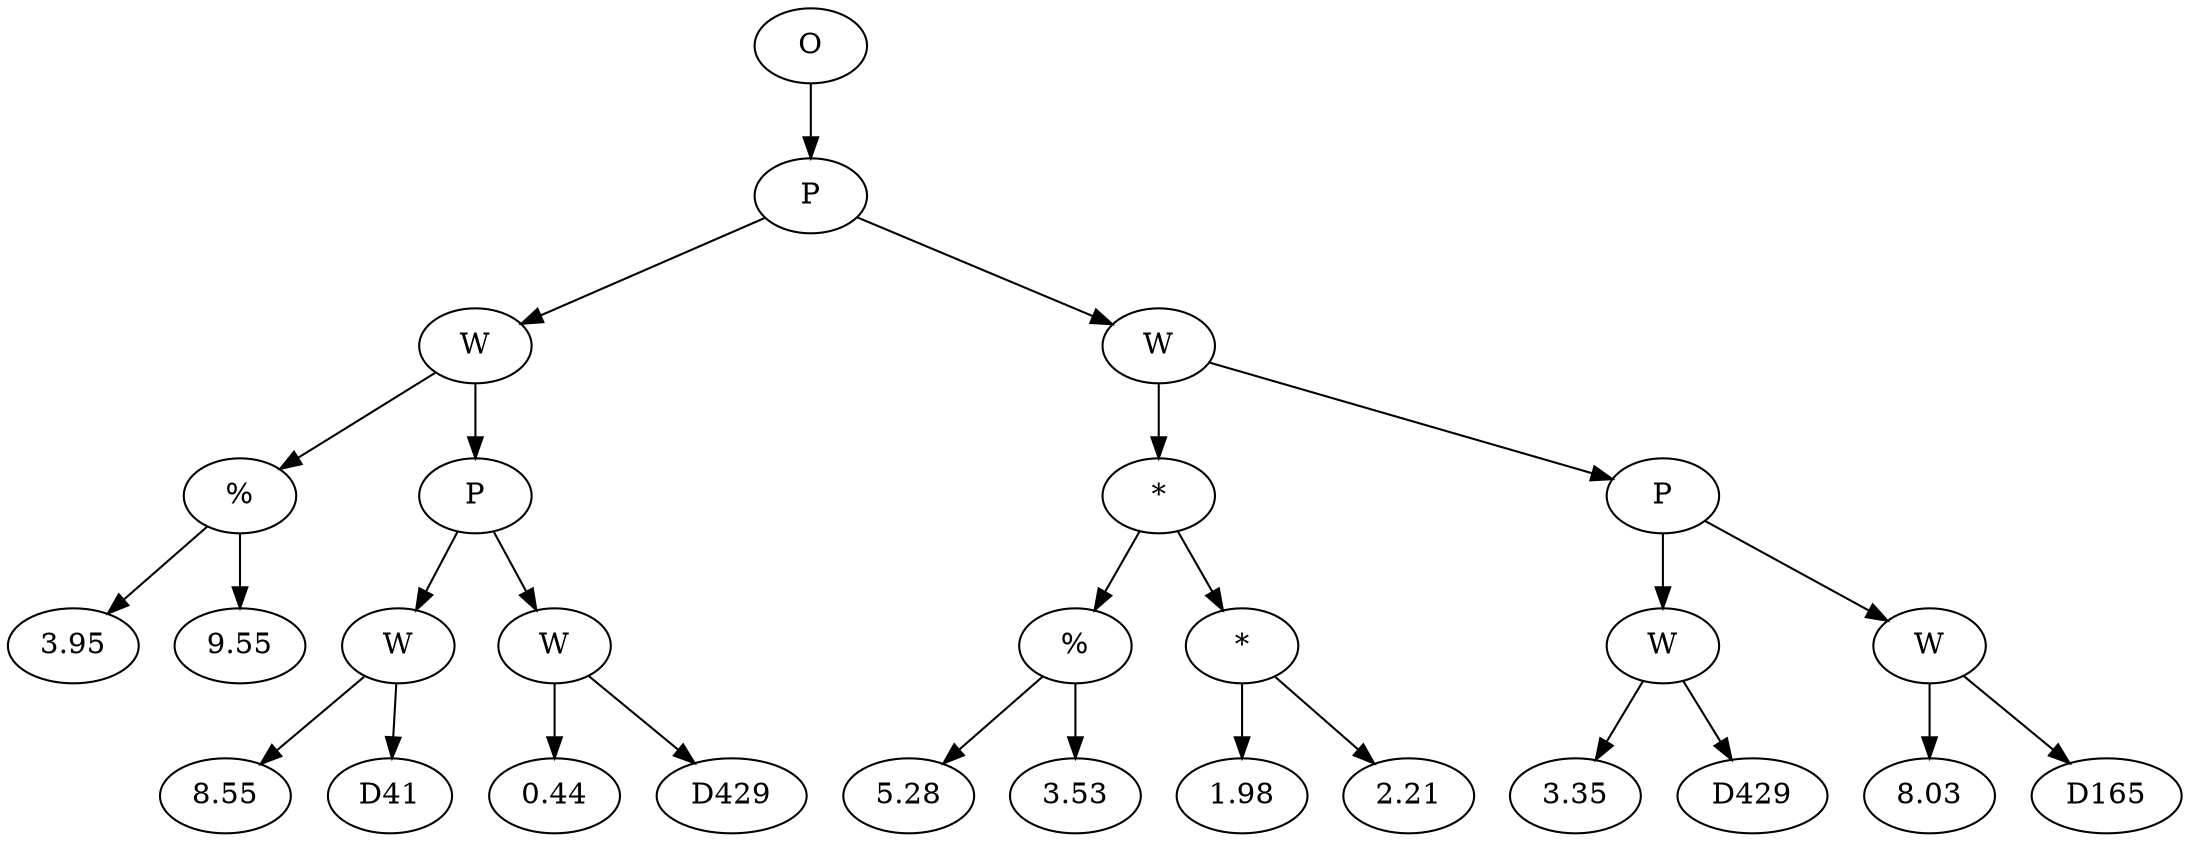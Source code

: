 // Tree
digraph {
	44634072 [label=O]
	44634073 [label=P]
	44634072 -> 44634073
	44634074 [label=W]
	44634073 -> 44634074
	44634075 [label="%"]
	44634074 -> 44634075
	44634076 [label=3.95]
	44634075 -> 44634076
	44634077 [label=9.55]
	44634075 -> 44634077
	44634078 [label=P]
	44634074 -> 44634078
	44634079 [label=W]
	44634078 -> 44634079
	44634080 [label=8.55]
	44634079 -> 44634080
	44634081 [label=D41]
	44634079 -> 44634081
	44634082 [label=W]
	44634078 -> 44634082
	44634083 [label=0.44]
	44634082 -> 44634083
	44634084 [label=D429]
	44634082 -> 44634084
	44634085 [label=W]
	44634073 -> 44634085
	44634086 [label="*"]
	44634085 -> 44634086
	44634087 [label="%"]
	44634086 -> 44634087
	44634088 [label=5.28]
	44634087 -> 44634088
	44634089 [label=3.53]
	44634087 -> 44634089
	44634090 [label="*"]
	44634086 -> 44634090
	44634091 [label=1.98]
	44634090 -> 44634091
	44634092 [label=2.21]
	44634090 -> 44634092
	44634093 [label=P]
	44634085 -> 44634093
	44634094 [label=W]
	44634093 -> 44634094
	44634095 [label=3.35]
	44634094 -> 44634095
	44634096 [label=D429]
	44634094 -> 44634096
	44634097 [label=W]
	44634093 -> 44634097
	44634098 [label=8.03]
	44634097 -> 44634098
	44634099 [label=D165]
	44634097 -> 44634099
}

